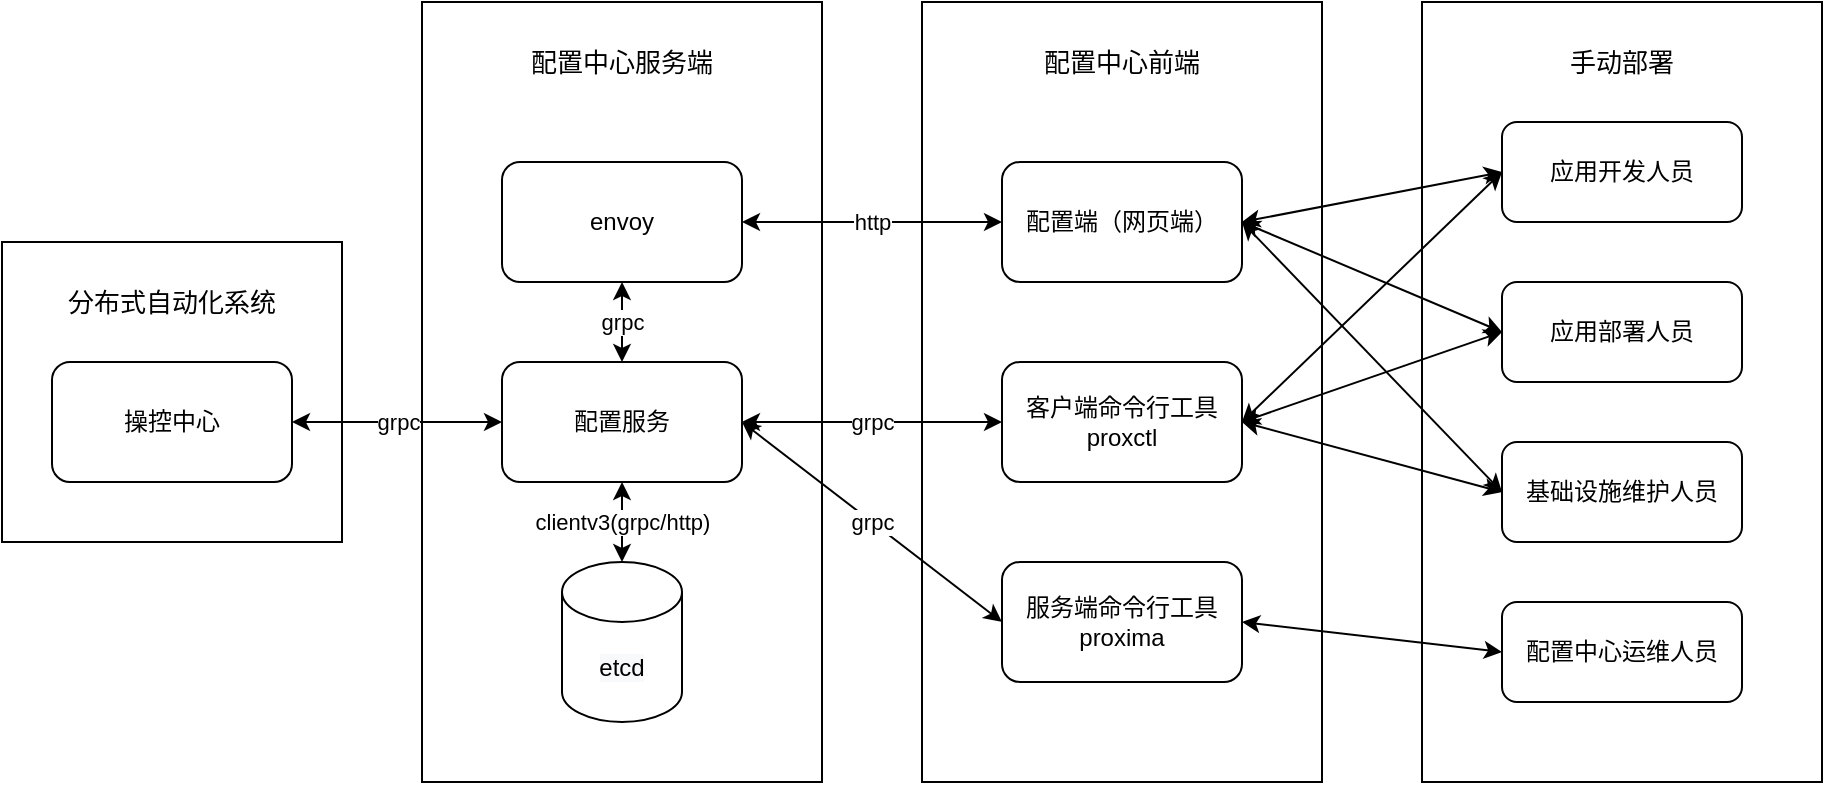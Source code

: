 <mxfile pages="2">
    <diagram id="X0l_SuOXDXy5-S-UmQog" name="交互方1.2">
        <mxGraphModel dx="1631" dy="641" grid="1" gridSize="10" guides="1" tooltips="1" connect="1" arrows="1" fold="1" page="1" pageScale="1" pageWidth="827" pageHeight="1169" math="0" shadow="0">
            <root>
                <mxCell id="6_8tLc9dfaB4PCK8XyHs-0"/>
                <mxCell id="6_8tLc9dfaB4PCK8XyHs-1" parent="6_8tLc9dfaB4PCK8XyHs-0"/>
                <mxCell id="6_8tLc9dfaB4PCK8XyHs-27" value="" style="rounded=0;whiteSpace=wrap;html=1;" parent="6_8tLc9dfaB4PCK8XyHs-1" vertex="1">
                    <mxGeometry x="540" y="130" width="200" height="390" as="geometry"/>
                </mxCell>
                <mxCell id="6_8tLc9dfaB4PCK8XyHs-24" value="" style="rounded=0;whiteSpace=wrap;html=1;" parent="6_8tLc9dfaB4PCK8XyHs-1" vertex="1">
                    <mxGeometry x="290" y="130" width="200" height="390" as="geometry"/>
                </mxCell>
                <mxCell id="6_8tLc9dfaB4PCK8XyHs-2" value="" style="rounded=0;whiteSpace=wrap;html=1;" parent="6_8tLc9dfaB4PCK8XyHs-1" vertex="1">
                    <mxGeometry x="-170" y="250" width="170" height="150" as="geometry"/>
                </mxCell>
                <mxCell id="6_8tLc9dfaB4PCK8XyHs-4" value="" style="rounded=0;whiteSpace=wrap;html=1;" parent="6_8tLc9dfaB4PCK8XyHs-1" vertex="1">
                    <mxGeometry x="40" y="130" width="200" height="390" as="geometry"/>
                </mxCell>
                <mxCell id="6_8tLc9dfaB4PCK8XyHs-5" value="配置服务" style="rounded=1;whiteSpace=wrap;html=1;" parent="6_8tLc9dfaB4PCK8XyHs-1" vertex="1">
                    <mxGeometry x="80" y="310" width="120" height="60" as="geometry"/>
                </mxCell>
                <mxCell id="6_8tLc9dfaB4PCK8XyHs-6" value="clientv3(grpc/http)" style="endArrow=classic;html=1;startArrow=classic;startFill=1;" parent="6_8tLc9dfaB4PCK8XyHs-1" source="6_8tLc9dfaB4PCK8XyHs-5" target="6_8tLc9dfaB4PCK8XyHs-7" edge="1">
                    <mxGeometry width="50" height="50" relative="1" as="geometry">
                        <mxPoint x="127" y="240" as="sourcePoint"/>
                        <mxPoint x="297" y="415" as="targetPoint"/>
                    </mxGeometry>
                </mxCell>
                <mxCell id="6_8tLc9dfaB4PCK8XyHs-7" value="&lt;span style=&quot;color: rgb(0 , 0 , 0) ; font-family: &amp;#34;helvetica&amp;#34; ; font-size: 12px ; font-style: normal ; font-weight: 400 ; letter-spacing: normal ; text-align: center ; text-indent: 0px ; text-transform: none ; word-spacing: 0px ; background-color: rgb(248 , 249 , 250) ; display: inline ; float: none&quot;&gt;etcd&lt;/span&gt;" style="shape=cylinder3;whiteSpace=wrap;html=1;boundedLbl=1;backgroundOutline=1;size=15;" parent="6_8tLc9dfaB4PCK8XyHs-1" vertex="1">
                    <mxGeometry x="110" y="410" width="60" height="80" as="geometry"/>
                </mxCell>
                <mxCell id="6_8tLc9dfaB4PCK8XyHs-8" value="grpc" style="endArrow=classic;html=1;horizontal=1;startArrow=none;startFill=1;" parent="6_8tLc9dfaB4PCK8XyHs-1" source="6_8tLc9dfaB4PCK8XyHs-15" edge="1">
                    <mxGeometry width="50" height="50" relative="1" as="geometry">
                        <mxPoint x="155.5" y="230" as="sourcePoint"/>
                        <mxPoint x="110" y="250" as="targetPoint"/>
                    </mxGeometry>
                </mxCell>
                <mxCell id="6_8tLc9dfaB4PCK8XyHs-9" value="&lt;font style=&quot;font-size: 13px&quot;&gt;配置中心服务端&lt;/font&gt;" style="text;html=1;strokeColor=none;fillColor=none;align=center;verticalAlign=middle;whiteSpace=wrap;rounded=0;" parent="6_8tLc9dfaB4PCK8XyHs-1" vertex="1">
                    <mxGeometry x="91" y="150" width="98" height="20" as="geometry"/>
                </mxCell>
                <mxCell id="6_8tLc9dfaB4PCK8XyHs-10" value="服务端命令行工具&lt;br&gt;proxima" style="rounded=1;whiteSpace=wrap;html=1;" parent="6_8tLc9dfaB4PCK8XyHs-1" vertex="1">
                    <mxGeometry x="330" y="410" width="120" height="60" as="geometry"/>
                </mxCell>
                <mxCell id="6_8tLc9dfaB4PCK8XyHs-11" value="grpc" style="endArrow=classic;html=1;horizontal=1;startArrow=classic;startFill=1;entryX=0;entryY=0.5;entryDx=0;entryDy=0;exitX=1;exitY=0.5;exitDx=0;exitDy=0;" parent="6_8tLc9dfaB4PCK8XyHs-1" source="6_8tLc9dfaB4PCK8XyHs-14" target="6_8tLc9dfaB4PCK8XyHs-5" edge="1">
                    <mxGeometry width="50" height="50" relative="1" as="geometry">
                        <mxPoint x="540" y="380" as="sourcePoint"/>
                        <mxPoint x="435.5" y="300" as="targetPoint"/>
                    </mxGeometry>
                </mxCell>
                <mxCell id="6_8tLc9dfaB4PCK8XyHs-13" value="配置端（网页端）" style="rounded=1;whiteSpace=wrap;html=1;" parent="6_8tLc9dfaB4PCK8XyHs-1" vertex="1">
                    <mxGeometry x="330" y="210" width="120" height="60" as="geometry"/>
                </mxCell>
                <mxCell id="6_8tLc9dfaB4PCK8XyHs-14" value="操控中心" style="rounded=1;whiteSpace=wrap;html=1;" parent="6_8tLc9dfaB4PCK8XyHs-1" vertex="1">
                    <mxGeometry x="-145" y="310" width="120" height="60" as="geometry"/>
                </mxCell>
                <mxCell id="6_8tLc9dfaB4PCK8XyHs-15" value="envoy" style="rounded=1;whiteSpace=wrap;html=1;" parent="6_8tLc9dfaB4PCK8XyHs-1" vertex="1">
                    <mxGeometry x="80" y="210" width="120" height="60" as="geometry"/>
                </mxCell>
                <mxCell id="6_8tLc9dfaB4PCK8XyHs-16" value="http" style="endArrow=classic;html=1;horizontal=1;startArrow=classic;startFill=1;entryX=1;entryY=0.5;entryDx=0;entryDy=0;exitX=0;exitY=0.5;exitDx=0;exitDy=0;" parent="6_8tLc9dfaB4PCK8XyHs-1" source="6_8tLc9dfaB4PCK8XyHs-13" target="6_8tLc9dfaB4PCK8XyHs-15" edge="1">
                    <mxGeometry width="50" height="50" relative="1" as="geometry">
                        <mxPoint x="445.714" y="190" as="sourcePoint"/>
                        <mxPoint x="440" y="230" as="targetPoint"/>
                    </mxGeometry>
                </mxCell>
                <mxCell id="6_8tLc9dfaB4PCK8XyHs-17" value="grpc" style="endArrow=classic;html=1;horizontal=1;startArrow=classic;startFill=1;entryX=0.5;entryY=1;entryDx=0;entryDy=0;" parent="6_8tLc9dfaB4PCK8XyHs-1" target="6_8tLc9dfaB4PCK8XyHs-15" edge="1">
                    <mxGeometry width="50" height="50" relative="1" as="geometry">
                        <mxPoint x="140" y="310" as="sourcePoint"/>
                        <mxPoint y="180" as="targetPoint"/>
                    </mxGeometry>
                </mxCell>
                <mxCell id="6_8tLc9dfaB4PCK8XyHs-18" value="客户端命令行工具&lt;br&gt;proxctl" style="rounded=1;whiteSpace=wrap;html=1;" parent="6_8tLc9dfaB4PCK8XyHs-1" vertex="1">
                    <mxGeometry x="330" y="310" width="120" height="60" as="geometry"/>
                </mxCell>
                <mxCell id="6_8tLc9dfaB4PCK8XyHs-19" value="grpc" style="endArrow=classic;html=1;horizontal=1;startArrow=classic;startFill=1;entryX=1;entryY=0.5;entryDx=0;entryDy=0;exitX=0;exitY=0.5;exitDx=0;exitDy=0;" parent="6_8tLc9dfaB4PCK8XyHs-1" source="6_8tLc9dfaB4PCK8XyHs-18" target="6_8tLc9dfaB4PCK8XyHs-5" edge="1">
                    <mxGeometry width="50" height="50" relative="1" as="geometry">
                        <mxPoint x="590" y="420" as="sourcePoint"/>
                        <mxPoint x="490" y="360" as="targetPoint"/>
                    </mxGeometry>
                </mxCell>
                <mxCell id="6_8tLc9dfaB4PCK8XyHs-20" value="&lt;span style=&quot;font-size: 13px&quot;&gt;手动部署&lt;/span&gt;" style="text;html=1;strokeColor=none;fillColor=none;align=center;verticalAlign=middle;whiteSpace=wrap;rounded=0;" parent="6_8tLc9dfaB4PCK8XyHs-1" vertex="1">
                    <mxGeometry x="595" y="150" width="90" height="20" as="geometry"/>
                </mxCell>
                <mxCell id="6_8tLc9dfaB4PCK8XyHs-21" value="&lt;span style=&quot;font-size: 13px&quot;&gt;分布式自动化系统&lt;/span&gt;" style="text;html=1;strokeColor=none;fillColor=none;align=center;verticalAlign=middle;whiteSpace=wrap;rounded=0;" parent="6_8tLc9dfaB4PCK8XyHs-1" vertex="1">
                    <mxGeometry x="-140.75" y="270" width="111.5" height="20" as="geometry"/>
                </mxCell>
                <mxCell id="6_8tLc9dfaB4PCK8XyHs-25" value="&lt;font style=&quot;font-size: 13px&quot;&gt;配置中心前端&lt;/font&gt;" style="text;html=1;strokeColor=none;fillColor=none;align=center;verticalAlign=middle;whiteSpace=wrap;rounded=0;" parent="6_8tLc9dfaB4PCK8XyHs-1" vertex="1">
                    <mxGeometry x="341" y="150" width="98" height="20" as="geometry"/>
                </mxCell>
                <mxCell id="6_8tLc9dfaB4PCK8XyHs-26" value="grpc" style="endArrow=classic;html=1;horizontal=1;startArrow=classic;startFill=1;entryX=1;entryY=0.5;entryDx=0;entryDy=0;exitX=0;exitY=0.5;exitDx=0;exitDy=0;" parent="6_8tLc9dfaB4PCK8XyHs-1" source="6_8tLc9dfaB4PCK8XyHs-10" target="6_8tLc9dfaB4PCK8XyHs-5" edge="1">
                    <mxGeometry width="50" height="50" relative="1" as="geometry">
                        <mxPoint x="340" y="350" as="sourcePoint"/>
                        <mxPoint x="210" y="350" as="targetPoint"/>
                    </mxGeometry>
                </mxCell>
                <mxCell id="6_8tLc9dfaB4PCK8XyHs-28" value="应用开发人员" style="rounded=1;whiteSpace=wrap;html=1;" parent="6_8tLc9dfaB4PCK8XyHs-1" vertex="1">
                    <mxGeometry x="580" y="190" width="120" height="50" as="geometry"/>
                </mxCell>
                <mxCell id="6_8tLc9dfaB4PCK8XyHs-29" value="应用部署人员" style="rounded=1;whiteSpace=wrap;html=1;" parent="6_8tLc9dfaB4PCK8XyHs-1" vertex="1">
                    <mxGeometry x="580" y="270" width="120" height="50" as="geometry"/>
                </mxCell>
                <mxCell id="6_8tLc9dfaB4PCK8XyHs-30" value="基础设施维护人员" style="rounded=1;whiteSpace=wrap;html=1;" parent="6_8tLc9dfaB4PCK8XyHs-1" vertex="1">
                    <mxGeometry x="580" y="350" width="120" height="50" as="geometry"/>
                </mxCell>
                <mxCell id="6_8tLc9dfaB4PCK8XyHs-31" value="" style="endArrow=classic;html=1;horizontal=1;startArrow=classic;startFill=1;entryX=1;entryY=0.5;entryDx=0;entryDy=0;exitX=0;exitY=0.5;exitDx=0;exitDy=0;" parent="6_8tLc9dfaB4PCK8XyHs-1" source="6_8tLc9dfaB4PCK8XyHs-28" target="6_8tLc9dfaB4PCK8XyHs-13" edge="1">
                    <mxGeometry width="50" height="50" relative="1" as="geometry">
                        <mxPoint x="520" y="280" as="sourcePoint"/>
                        <mxPoint x="460" y="239.5" as="targetPoint"/>
                    </mxGeometry>
                </mxCell>
                <mxCell id="6_8tLc9dfaB4PCK8XyHs-32" value="" style="endArrow=classic;html=1;horizontal=1;startArrow=classic;startFill=1;entryX=1;entryY=0.5;entryDx=0;entryDy=0;exitX=0;exitY=0.5;exitDx=0;exitDy=0;" parent="6_8tLc9dfaB4PCK8XyHs-1" source="6_8tLc9dfaB4PCK8XyHs-29" target="6_8tLc9dfaB4PCK8XyHs-18" edge="1">
                    <mxGeometry width="50" height="50" relative="1" as="geometry">
                        <mxPoint x="590" y="250" as="sourcePoint"/>
                        <mxPoint x="460" y="250" as="targetPoint"/>
                    </mxGeometry>
                </mxCell>
                <mxCell id="6_8tLc9dfaB4PCK8XyHs-33" value="" style="endArrow=classic;html=1;horizontal=1;startArrow=classic;startFill=1;entryX=1;entryY=0.5;entryDx=0;entryDy=0;exitX=0;exitY=0.5;exitDx=0;exitDy=0;" parent="6_8tLc9dfaB4PCK8XyHs-1" source="6_8tLc9dfaB4PCK8XyHs-29" target="6_8tLc9dfaB4PCK8XyHs-13" edge="1">
                    <mxGeometry width="50" height="50" relative="1" as="geometry">
                        <mxPoint x="600" y="260" as="sourcePoint"/>
                        <mxPoint x="470" y="260" as="targetPoint"/>
                    </mxGeometry>
                </mxCell>
                <mxCell id="6_8tLc9dfaB4PCK8XyHs-34" value="" style="endArrow=classic;html=1;horizontal=1;startArrow=classic;startFill=1;entryX=1;entryY=0.5;entryDx=0;entryDy=0;exitX=0;exitY=0.5;exitDx=0;exitDy=0;" parent="6_8tLc9dfaB4PCK8XyHs-1" source="6_8tLc9dfaB4PCK8XyHs-28" target="6_8tLc9dfaB4PCK8XyHs-18" edge="1">
                    <mxGeometry width="50" height="50" relative="1" as="geometry">
                        <mxPoint x="610" y="270" as="sourcePoint"/>
                        <mxPoint x="480" y="270" as="targetPoint"/>
                    </mxGeometry>
                </mxCell>
                <mxCell id="6_8tLc9dfaB4PCK8XyHs-35" value="" style="endArrow=classic;html=1;horizontal=1;startArrow=classic;startFill=1;entryX=1;entryY=0.5;entryDx=0;entryDy=0;exitX=0;exitY=0.5;exitDx=0;exitDy=0;" parent="6_8tLc9dfaB4PCK8XyHs-1" source="6_8tLc9dfaB4PCK8XyHs-30" target="6_8tLc9dfaB4PCK8XyHs-13" edge="1">
                    <mxGeometry width="50" height="50" relative="1" as="geometry">
                        <mxPoint x="620" y="280" as="sourcePoint"/>
                        <mxPoint x="490" y="280" as="targetPoint"/>
                    </mxGeometry>
                </mxCell>
                <mxCell id="6_8tLc9dfaB4PCK8XyHs-36" value="" style="endArrow=classic;html=1;horizontal=1;startArrow=classic;startFill=1;entryX=1;entryY=0.5;entryDx=0;entryDy=0;exitX=0;exitY=0.5;exitDx=0;exitDy=0;" parent="6_8tLc9dfaB4PCK8XyHs-1" source="6_8tLc9dfaB4PCK8XyHs-30" target="6_8tLc9dfaB4PCK8XyHs-18" edge="1">
                    <mxGeometry width="50" height="50" relative="1" as="geometry">
                        <mxPoint x="630" y="290" as="sourcePoint"/>
                        <mxPoint x="500" y="290" as="targetPoint"/>
                    </mxGeometry>
                </mxCell>
                <mxCell id="6_8tLc9dfaB4PCK8XyHs-37" value="配置中心运维人员" style="rounded=1;whiteSpace=wrap;html=1;" parent="6_8tLc9dfaB4PCK8XyHs-1" vertex="1">
                    <mxGeometry x="580" y="430" width="120" height="50" as="geometry"/>
                </mxCell>
                <mxCell id="6_8tLc9dfaB4PCK8XyHs-38" value="" style="endArrow=classic;html=1;horizontal=1;startArrow=classic;startFill=1;entryX=1;entryY=0.5;entryDx=0;entryDy=0;exitX=0;exitY=0.5;exitDx=0;exitDy=0;" parent="6_8tLc9dfaB4PCK8XyHs-1" source="6_8tLc9dfaB4PCK8XyHs-37" target="6_8tLc9dfaB4PCK8XyHs-10" edge="1">
                    <mxGeometry width="50" height="50" relative="1" as="geometry">
                        <mxPoint x="590" y="385" as="sourcePoint"/>
                        <mxPoint x="460" y="350" as="targetPoint"/>
                    </mxGeometry>
                </mxCell>
            </root>
        </mxGraphModel>
    </diagram>
    <diagram id="5ghxl-pbiyIqiedONPmC" name="交互方">
        <mxGraphModel dx="804" dy="641" grid="1" gridSize="10" guides="1" tooltips="1" connect="1" arrows="1" fold="1" page="1" pageScale="1" pageWidth="827" pageHeight="1169" math="0" shadow="0">
            <root>
                <mxCell id="0"/>
                <mxCell id="1" parent="0"/>
                <mxCell id="17" value="" style="rounded=0;whiteSpace=wrap;html=1;" parent="1" vertex="1">
                    <mxGeometry x="180" y="60" width="330" height="470" as="geometry"/>
                </mxCell>
                <mxCell id="18" value="配置服务" style="rounded=1;whiteSpace=wrap;html=1;" parent="1" vertex="1">
                    <mxGeometry x="210" y="320" width="270" height="60" as="geometry"/>
                </mxCell>
                <mxCell id="19" value="clientv3(grpc/http)" style="endArrow=classic;html=1;startArrow=classic;startFill=1;" parent="1" source="18" target="20" edge="1">
                    <mxGeometry width="50" height="50" relative="1" as="geometry">
                        <mxPoint x="397" y="250" as="sourcePoint"/>
                        <mxPoint x="567" y="425" as="targetPoint"/>
                    </mxGeometry>
                </mxCell>
                <mxCell id="20" value="&lt;span style=&quot;color: rgb(0 , 0 , 0) ; font-family: &amp;#34;helvetica&amp;#34; ; font-size: 12px ; font-style: normal ; font-weight: 400 ; letter-spacing: normal ; text-align: center ; text-indent: 0px ; text-transform: none ; word-spacing: 0px ; background-color: rgb(248 , 249 , 250) ; display: inline ; float: none&quot;&gt;etcd&lt;/span&gt;" style="shape=cylinder3;whiteSpace=wrap;html=1;boundedLbl=1;backgroundOutline=1;size=15;" parent="1" vertex="1">
                    <mxGeometry x="315" y="440" width="60" height="80" as="geometry"/>
                </mxCell>
                <mxCell id="21" value="grpc" style="endArrow=classic;html=1;horizontal=1;startArrow=none;startFill=1;" parent="1" source="28" edge="1">
                    <mxGeometry width="50" height="50" relative="1" as="geometry">
                        <mxPoint x="425.5" y="240" as="sourcePoint"/>
                        <mxPoint x="380" y="260" as="targetPoint"/>
                    </mxGeometry>
                </mxCell>
                <mxCell id="22" value="&lt;font style=&quot;font-size: 13px&quot;&gt;配置中心&lt;/font&gt;" style="text;html=1;strokeColor=none;fillColor=none;align=center;verticalAlign=middle;whiteSpace=wrap;rounded=0;" parent="1" vertex="1">
                    <mxGeometry x="317" y="80" width="56" height="20" as="geometry"/>
                </mxCell>
                <mxCell id="23" value="服务端命令行工具&lt;br&gt;cfgsrv" style="rounded=1;whiteSpace=wrap;html=1;" parent="1" vertex="1">
                    <mxGeometry x="210" y="120" width="130" height="60" as="geometry"/>
                </mxCell>
                <mxCell id="24" value="grpc" style="endArrow=classic;html=1;horizontal=1;startArrow=classic;startFill=1;entryX=1;entryY=0.5;entryDx=0;entryDy=0;exitX=0;exitY=0.5;exitDx=0;exitDy=0;" parent="1" source="27" target="18" edge="1">
                    <mxGeometry width="50" height="50" relative="1" as="geometry">
                        <mxPoint x="540" y="380" as="sourcePoint"/>
                        <mxPoint x="435.5" y="300" as="targetPoint"/>
                    </mxGeometry>
                </mxCell>
                <mxCell id="25" value="" style="endArrow=classic;html=1;horizontal=1;startArrow=classic;startFill=1;entryX=0.5;entryY=1;entryDx=0;entryDy=0;" parent="1" target="23" edge="1">
                    <mxGeometry width="50" height="50" relative="1" as="geometry">
                        <mxPoint x="275" y="320" as="sourcePoint"/>
                        <mxPoint x="496" y="330" as="targetPoint"/>
                    </mxGeometry>
                </mxCell>
                <mxCell id="26" value="配置端（网页端）" style="rounded=1;whiteSpace=wrap;html=1;" parent="1" vertex="1">
                    <mxGeometry x="350" y="120" width="120" height="60" as="geometry"/>
                </mxCell>
                <mxCell id="27" value="操控中心" style="rounded=1;whiteSpace=wrap;html=1;" parent="1" vertex="1">
                    <mxGeometry x="580" y="380" width="120" height="60" as="geometry"/>
                </mxCell>
                <mxCell id="28" value="envoy" style="rounded=1;whiteSpace=wrap;html=1;" parent="1" vertex="1">
                    <mxGeometry x="350" y="220" width="120" height="60" as="geometry"/>
                </mxCell>
                <mxCell id="29" value="http" style="endArrow=classic;html=1;horizontal=1;startArrow=classic;startFill=1;entryX=0.5;entryY=0;entryDx=0;entryDy=0;exitX=0.5;exitY=1;exitDx=0;exitDy=0;" parent="1" source="26" target="28" edge="1">
                    <mxGeometry width="50" height="50" relative="1" as="geometry">
                        <mxPoint x="605.714" y="190" as="sourcePoint"/>
                        <mxPoint x="600" y="230" as="targetPoint"/>
                    </mxGeometry>
                </mxCell>
                <mxCell id="30" value="grpc" style="endArrow=classic;html=1;horizontal=1;startArrow=classic;startFill=1;entryX=0.5;entryY=1;entryDx=0;entryDy=0;" parent="1" target="28" edge="1">
                    <mxGeometry width="50" height="50" relative="1" as="geometry">
                        <mxPoint x="410" y="320" as="sourcePoint"/>
                        <mxPoint x="270" y="190" as="targetPoint"/>
                    </mxGeometry>
                </mxCell>
                <mxCell id="31" value="客户端命令行工具&lt;br&gt;cfgtool" style="rounded=1;whiteSpace=wrap;html=1;" parent="1" vertex="1">
                    <mxGeometry x="580" y="260" width="120" height="60" as="geometry"/>
                </mxCell>
                <mxCell id="32" value="grpc" style="endArrow=classic;html=1;horizontal=1;startArrow=classic;startFill=1;entryX=1;entryY=0.5;entryDx=0;entryDy=0;exitX=0;exitY=0.5;exitDx=0;exitDy=0;" parent="1" source="31" target="18" edge="1">
                    <mxGeometry width="50" height="50" relative="1" as="geometry">
                        <mxPoint x="590" y="420" as="sourcePoint"/>
                        <mxPoint x="490" y="360" as="targetPoint"/>
                    </mxGeometry>
                </mxCell>
            </root>
        </mxGraphModel>
    </diagram>
    <diagram id="tY_HG1pgy65-itY2Arw2" name="信息层级">
        <mxGraphModel dx="902" dy="849" grid="1" gridSize="10" guides="1" tooltips="1" connect="1" arrows="1" fold="1" page="1" pageScale="1" pageWidth="827" pageHeight="1169" math="0" shadow="0">
            <root>
                <mxCell id="NY3unQKNjPxRCg-vFaLY-0"/>
                <mxCell id="NY3unQKNjPxRCg-vFaLY-1" parent="NY3unQKNjPxRCg-vFaLY-0"/>
                <mxCell id="NY3unQKNjPxRCg-vFaLY-2" value="" style="html=1;fillColor=#fff2cc;strokeColor=#d6b656;" parent="NY3unQKNjPxRCg-vFaLY-1" vertex="1">
                    <mxGeometry x="169" y="150" width="490" height="280" as="geometry"/>
                </mxCell>
                <mxCell id="NY3unQKNjPxRCg-vFaLY-3" value="" style="html=1;fillColor=#d5e8d4;strokeColor=#82b366;" parent="NY3unQKNjPxRCg-vFaLY-1" vertex="1">
                    <mxGeometry x="179" y="200" width="320" height="220" as="geometry"/>
                </mxCell>
                <mxCell id="NY3unQKNjPxRCg-vFaLY-4" value="" style="html=1;fillColor=#dae8fc;strokeColor=#6c8ebf;" parent="NY3unQKNjPxRCg-vFaLY-1" vertex="1">
                    <mxGeometry x="189" y="250" width="100" height="160" as="geometry"/>
                </mxCell>
                <mxCell id="NY3unQKNjPxRCg-vFaLY-5" value="" style="html=1;fillColor=#ffe6cc;strokeColor=#d79b00;" parent="NY3unQKNjPxRCg-vFaLY-1" vertex="1">
                    <mxGeometry x="199" y="276" width="80" height="51.5" as="geometry"/>
                </mxCell>
                <mxCell id="NY3unQKNjPxRCg-vFaLY-6" value="" style="html=1;fillColor=#ffe6cc;strokeColor=#d79b00;" parent="NY3unQKNjPxRCg-vFaLY-1" vertex="1">
                    <mxGeometry x="199" y="340" width="80" height="50" as="geometry"/>
                </mxCell>
                <mxCell id="NY3unQKNjPxRCg-vFaLY-7" value="..." style="text;align=center;fontStyle=1;verticalAlign=middle;spacingLeft=3;spacingRight=3;strokeColor=none;rotatable=0;points=[[0,0.5],[1,0.5]];portConstraint=eastwest;" parent="NY3unQKNjPxRCg-vFaLY-1" vertex="1">
                    <mxGeometry x="199" y="390" width="80" height="20" as="geometry"/>
                </mxCell>
                <mxCell id="NY3unQKNjPxRCg-vFaLY-8" value="00环境" style="text;align=center;fontStyle=1;verticalAlign=middle;spacingLeft=3;spacingRight=3;strokeColor=none;rotatable=0;points=[[0,0.5],[1,0.5]];portConstraint=eastwest;" parent="NY3unQKNjPxRCg-vFaLY-1" vertex="1">
                    <mxGeometry x="199" y="250" width="80" height="26" as="geometry"/>
                </mxCell>
                <mxCell id="NY3unQKNjPxRCg-vFaLY-9" value="配置数据(版本层面)" style="text;align=center;fontStyle=1;verticalAlign=middle;spacingLeft=3;spacingRight=3;strokeColor=none;rotatable=0;points=[[0,0.5],[1,0.5]];portConstraint=eastwest;" parent="NY3unQKNjPxRCg-vFaLY-1" vertex="1">
                    <mxGeometry x="304" y="210" width="80" height="26" as="geometry"/>
                </mxCell>
                <mxCell id="NY3unQKNjPxRCg-vFaLY-10" value="" style="html=1;fillColor=#dae8fc;strokeColor=#6c8ebf;" parent="NY3unQKNjPxRCg-vFaLY-1" vertex="1">
                    <mxGeometry x="299" y="250" width="90" height="40" as="geometry"/>
                </mxCell>
                <mxCell id="NY3unQKNjPxRCg-vFaLY-11" value="88环境" style="text;align=center;fontStyle=1;verticalAlign=middle;spacingLeft=3;spacingRight=3;strokeColor=none;rotatable=0;points=[[0,0.5],[1,0.5]];portConstraint=eastwest;" parent="NY3unQKNjPxRCg-vFaLY-1" vertex="1">
                    <mxGeometry x="314" y="257" width="60" height="26" as="geometry"/>
                </mxCell>
                <mxCell id="NY3unQKNjPxRCg-vFaLY-12" value="" style="html=1;fillColor=#dae8fc;strokeColor=#6c8ebf;" parent="NY3unQKNjPxRCg-vFaLY-1" vertex="1">
                    <mxGeometry x="299" y="308.5" width="90" height="40" as="geometry"/>
                </mxCell>
                <mxCell id="NY3unQKNjPxRCg-vFaLY-13" value="" style="html=1;fillColor=#dae8fc;strokeColor=#6c8ebf;" parent="NY3unQKNjPxRCg-vFaLY-1" vertex="1">
                    <mxGeometry x="299" y="370" width="90" height="40" as="geometry"/>
                </mxCell>
                <mxCell id="NY3unQKNjPxRCg-vFaLY-14" value="xx环境" style="text;align=center;fontStyle=1;verticalAlign=middle;spacingLeft=3;spacingRight=3;strokeColor=none;rotatable=0;points=[[0,0.5],[1,0.5]];portConstraint=eastwest;" parent="NY3unQKNjPxRCg-vFaLY-1" vertex="1">
                    <mxGeometry x="314" y="318.5" width="60" height="23" as="geometry"/>
                </mxCell>
                <mxCell id="NY3unQKNjPxRCg-vFaLY-15" value="..." style="text;align=center;fontStyle=1;verticalAlign=middle;spacingLeft=3;spacingRight=3;strokeColor=none;rotatable=0;points=[[0,0.5],[1,0.5]];portConstraint=eastwest;" parent="NY3unQKNjPxRCg-vFaLY-1" vertex="1">
                    <mxGeometry x="309" y="378.5" width="70" height="23" as="geometry"/>
                </mxCell>
                <mxCell id="NY3unQKNjPxRCg-vFaLY-16" value="配置中心" style="text;align=center;fontStyle=1;verticalAlign=middle;spacingLeft=3;spacingRight=3;strokeColor=none;rotatable=0;points=[[0,0.5],[1,0.5]];portConstraint=eastwest;" parent="NY3unQKNjPxRCg-vFaLY-1" vertex="1">
                    <mxGeometry x="374" y="160" width="80" height="26" as="geometry"/>
                </mxCell>
                <mxCell id="NY3unQKNjPxRCg-vFaLY-17" value="历史版本1" style="html=1;fillColor=#d5e8d4;strokeColor=#82b366;" parent="NY3unQKNjPxRCg-vFaLY-1" vertex="1">
                    <mxGeometry x="519" y="200" width="110" height="50" as="geometry"/>
                </mxCell>
                <mxCell id="NY3unQKNjPxRCg-vFaLY-18" value="历史版本2" style="html=1;fillColor=#d5e8d4;strokeColor=#82b366;" parent="NY3unQKNjPxRCg-vFaLY-1" vertex="1">
                    <mxGeometry x="519" y="285" width="110" height="50" as="geometry"/>
                </mxCell>
                <mxCell id="NY3unQKNjPxRCg-vFaLY-19" value="..." style="text;align=center;fontStyle=1;verticalAlign=middle;spacingLeft=3;spacingRight=3;strokeColor=none;rotatable=0;points=[[0,0.5],[1,0.5]];portConstraint=eastwest;" parent="NY3unQKNjPxRCg-vFaLY-1" vertex="1">
                    <mxGeometry x="534" y="370" width="80" height="26" as="geometry"/>
                </mxCell>
                <mxCell id="NY3unQKNjPxRCg-vFaLY-20" value="" style="rounded=0;whiteSpace=wrap;html=1;fillColor=#f8cecc;strokeColor=#b85450;" parent="NY3unQKNjPxRCg-vFaLY-1" vertex="1">
                    <mxGeometry x="399" y="250" width="90" height="160" as="geometry"/>
                </mxCell>
                <mxCell id="NY3unQKNjPxRCg-vFaLY-21" value="公共信息文件" style="text;align=center;fontStyle=1;verticalAlign=middle;spacingLeft=3;spacingRight=3;strokeColor=none;rotatable=0;points=[[0,0.5],[1,0.5]];portConstraint=eastwest;" parent="NY3unQKNjPxRCg-vFaLY-1" vertex="1">
                    <mxGeometry x="394" y="250" width="110" height="26" as="geometry"/>
                </mxCell>
                <mxCell id="NY3unQKNjPxRCg-vFaLY-22" value="集群1" style="text;align=center;fontStyle=1;verticalAlign=middle;spacingLeft=3;spacingRight=3;strokeColor=none;rotatable=0;points=[[0,0.5],[1,0.5]];portConstraint=eastwest;" parent="NY3unQKNjPxRCg-vFaLY-1" vertex="1">
                    <mxGeometry x="199" y="276" width="80" height="24" as="geometry"/>
                </mxCell>
                <mxCell id="NY3unQKNjPxRCg-vFaLY-23" value="服务清单" style="text;align=center;fontStyle=0;verticalAlign=middle;spacingLeft=3;spacingRight=3;strokeColor=none;rotatable=0;points=[[0,0.5],[1,0.5]];portConstraint=eastwest;" parent="NY3unQKNjPxRCg-vFaLY-1" vertex="1">
                    <mxGeometry x="199" y="289.75" width="80" height="24" as="geometry"/>
                </mxCell>
                <mxCell id="NY3unQKNjPxRCg-vFaLY-24" value="配置模板组" style="text;align=center;fontStyle=0;verticalAlign=middle;spacingLeft=3;spacingRight=3;strokeColor=none;rotatable=0;points=[[0,0.5],[1,0.5]];portConstraint=eastwest;" parent="NY3unQKNjPxRCg-vFaLY-1" vertex="1">
                    <mxGeometry x="199" y="303.5" width="80" height="24" as="geometry"/>
                </mxCell>
                <mxCell id="NY3unQKNjPxRCg-vFaLY-25" value="集群2" style="text;align=center;fontStyle=1;verticalAlign=middle;spacingLeft=3;spacingRight=3;strokeColor=none;rotatable=0;points=[[0,0.5],[1,0.5]];portConstraint=eastwest;" parent="NY3unQKNjPxRCg-vFaLY-1" vertex="1">
                    <mxGeometry x="199" y="340" width="80" height="24" as="geometry"/>
                </mxCell>
                <mxCell id="NY3unQKNjPxRCg-vFaLY-26" value="配置模板组" style="text;align=center;fontStyle=0;verticalAlign=middle;spacingLeft=3;spacingRight=3;strokeColor=none;rotatable=0;points=[[0,0.5],[1,0.5]];portConstraint=eastwest;" parent="NY3unQKNjPxRCg-vFaLY-1" vertex="1">
                    <mxGeometry x="199" y="370" width="80" height="24" as="geometry"/>
                </mxCell>
                <mxCell id="NY3unQKNjPxRCg-vFaLY-27" value="服务清单" style="text;align=center;fontStyle=0;verticalAlign=middle;spacingLeft=3;spacingRight=3;strokeColor=none;rotatable=0;points=[[0,0.5],[1,0.5]];portConstraint=eastwest;" parent="NY3unQKNjPxRCg-vFaLY-1" vertex="1">
                    <mxGeometry x="199" y="354.5" width="80" height="24" as="geometry"/>
                </mxCell>
                <mxCell id="NY3unQKNjPxRCg-vFaLY-28" value="文件1" style="rounded=0;whiteSpace=wrap;html=1;fillColor=#f5f5f5;strokeColor=#666666;fontColor=#333333;" parent="NY3unQKNjPxRCg-vFaLY-1" vertex="1">
                    <mxGeometry x="409" y="277" width="70" height="36" as="geometry"/>
                </mxCell>
                <mxCell id="NY3unQKNjPxRCg-vFaLY-29" value="文件2" style="rounded=0;whiteSpace=wrap;html=1;fillColor=#f5f5f5;strokeColor=#666666;fontColor=#333333;" parent="NY3unQKNjPxRCg-vFaLY-1" vertex="1">
                    <mxGeometry x="409" y="327.5" width="70" height="36" as="geometry"/>
                </mxCell>
                <mxCell id="NY3unQKNjPxRCg-vFaLY-30" value="..." style="text;align=center;fontStyle=1;verticalAlign=middle;spacingLeft=3;spacingRight=3;strokeColor=none;rotatable=0;points=[[0,0.5],[1,0.5]];portConstraint=eastwest;" parent="NY3unQKNjPxRCg-vFaLY-1" vertex="1">
                    <mxGeometry x="404" y="378.5" width="80" height="20" as="geometry"/>
                </mxCell>
            </root>
        </mxGraphModel>
    </diagram>
    <diagram id="aZ1KDHrGwNsS7cA1ze4n" name="信息层级2.0">
        <mxGraphModel dx="782" dy="635" grid="1" gridSize="10" guides="1" tooltips="1" connect="1" arrows="1" fold="1" page="1" pageScale="1" pageWidth="827" pageHeight="1169" math="0" shadow="0">
            <root>
                <mxCell id="0rOHmXvBeCBObqylr4Vl-0"/>
                <mxCell id="0rOHmXvBeCBObqylr4Vl-1" parent="0rOHmXvBeCBObqylr4Vl-0"/>
                <mxCell id="W4xcReXj6tS0nnS5dRX6-0" value="" style="html=1;fillColor=#fff2cc;strokeColor=#d6b656;" parent="0rOHmXvBeCBObqylr4Vl-1" vertex="1">
                    <mxGeometry x="169" y="150" width="490" height="280" as="geometry"/>
                </mxCell>
                <mxCell id="W4xcReXj6tS0nnS5dRX6-1" value="" style="html=1;fillColor=#d5e8d4;strokeColor=#82b366;" parent="0rOHmXvBeCBObqylr4Vl-1" vertex="1">
                    <mxGeometry x="179" y="200" width="320" height="220" as="geometry"/>
                </mxCell>
                <mxCell id="W4xcReXj6tS0nnS5dRX6-2" value="" style="html=1;fillColor=#dae8fc;strokeColor=#6c8ebf;" parent="0rOHmXvBeCBObqylr4Vl-1" vertex="1">
                    <mxGeometry x="189" y="250" width="100" height="160" as="geometry"/>
                </mxCell>
                <mxCell id="W4xcReXj6tS0nnS5dRX6-3" value="" style="html=1;fillColor=#ffe6cc;strokeColor=#d79b00;" parent="0rOHmXvBeCBObqylr4Vl-1" vertex="1">
                    <mxGeometry x="199" y="276" width="80" height="51.5" as="geometry"/>
                </mxCell>
                <mxCell id="W4xcReXj6tS0nnS5dRX6-4" value="" style="html=1;fillColor=#ffe6cc;strokeColor=#d79b00;" parent="0rOHmXvBeCBObqylr4Vl-1" vertex="1">
                    <mxGeometry x="199" y="340" width="80" height="50" as="geometry"/>
                </mxCell>
                <mxCell id="W4xcReXj6tS0nnS5dRX6-5" value="..." style="text;align=center;fontStyle=1;verticalAlign=middle;spacingLeft=3;spacingRight=3;strokeColor=none;rotatable=0;points=[[0,0.5],[1,0.5]];portConstraint=eastwest;" parent="0rOHmXvBeCBObqylr4Vl-1" vertex="1">
                    <mxGeometry x="199" y="390" width="80" height="20" as="geometry"/>
                </mxCell>
                <mxCell id="W4xcReXj6tS0nnS5dRX6-6" value="配置方案1" style="text;align=center;fontStyle=1;verticalAlign=middle;spacingLeft=3;spacingRight=3;strokeColor=none;rotatable=0;points=[[0,0.5],[1,0.5]];portConstraint=eastwest;" parent="0rOHmXvBeCBObqylr4Vl-1" vertex="1">
                    <mxGeometry x="199" y="250" width="80" height="26" as="geometry"/>
                </mxCell>
                <mxCell id="W4xcReXj6tS0nnS5dRX6-7" value="配置数据(版本层面)" style="text;align=center;fontStyle=1;verticalAlign=middle;spacingLeft=3;spacingRight=3;strokeColor=none;rotatable=0;points=[[0,0.5],[1,0.5]];portConstraint=eastwest;" parent="0rOHmXvBeCBObqylr4Vl-1" vertex="1">
                    <mxGeometry x="304" y="210" width="80" height="26" as="geometry"/>
                </mxCell>
                <mxCell id="W4xcReXj6tS0nnS5dRX6-8" value="" style="html=1;fillColor=#dae8fc;strokeColor=#6c8ebf;" parent="0rOHmXvBeCBObqylr4Vl-1" vertex="1">
                    <mxGeometry x="299" y="250" width="90" height="40" as="geometry"/>
                </mxCell>
                <mxCell id="W4xcReXj6tS0nnS5dRX6-9" value="配置方案2" style="text;align=center;fontStyle=1;verticalAlign=middle;spacingLeft=3;spacingRight=3;strokeColor=none;rotatable=0;points=[[0,0.5],[1,0.5]];portConstraint=eastwest;" parent="0rOHmXvBeCBObqylr4Vl-1" vertex="1">
                    <mxGeometry x="314" y="257" width="60" height="26" as="geometry"/>
                </mxCell>
                <mxCell id="W4xcReXj6tS0nnS5dRX6-10" value="" style="html=1;fillColor=#dae8fc;strokeColor=#6c8ebf;" parent="0rOHmXvBeCBObqylr4Vl-1" vertex="1">
                    <mxGeometry x="299" y="308.5" width="90" height="40" as="geometry"/>
                </mxCell>
                <mxCell id="W4xcReXj6tS0nnS5dRX6-11" value="" style="html=1;fillColor=#dae8fc;strokeColor=#6c8ebf;" parent="0rOHmXvBeCBObqylr4Vl-1" vertex="1">
                    <mxGeometry x="299" y="370" width="90" height="40" as="geometry"/>
                </mxCell>
                <mxCell id="W4xcReXj6tS0nnS5dRX6-12" value="配置方案3" style="text;align=center;fontStyle=1;verticalAlign=middle;spacingLeft=3;spacingRight=3;strokeColor=none;rotatable=0;points=[[0,0.5],[1,0.5]];portConstraint=eastwest;" parent="0rOHmXvBeCBObqylr4Vl-1" vertex="1">
                    <mxGeometry x="314" y="318.5" width="60" height="23" as="geometry"/>
                </mxCell>
                <mxCell id="W4xcReXj6tS0nnS5dRX6-13" value="..." style="text;align=center;fontStyle=1;verticalAlign=middle;spacingLeft=3;spacingRight=3;strokeColor=none;rotatable=0;points=[[0,0.5],[1,0.5]];portConstraint=eastwest;" parent="0rOHmXvBeCBObqylr4Vl-1" vertex="1">
                    <mxGeometry x="309" y="378.5" width="70" height="23" as="geometry"/>
                </mxCell>
                <mxCell id="W4xcReXj6tS0nnS5dRX6-14" value="配置中心" style="text;align=center;fontStyle=1;verticalAlign=middle;spacingLeft=3;spacingRight=3;strokeColor=none;rotatable=0;points=[[0,0.5],[1,0.5]];portConstraint=eastwest;" parent="0rOHmXvBeCBObqylr4Vl-1" vertex="1">
                    <mxGeometry x="374" y="160" width="80" height="26" as="geometry"/>
                </mxCell>
                <mxCell id="W4xcReXj6tS0nnS5dRX6-15" value="历史版本1" style="html=1;fillColor=#d5e8d4;strokeColor=#82b366;" parent="0rOHmXvBeCBObqylr4Vl-1" vertex="1">
                    <mxGeometry x="519" y="200" width="110" height="50" as="geometry"/>
                </mxCell>
                <mxCell id="W4xcReXj6tS0nnS5dRX6-16" value="历史版本2" style="html=1;fillColor=#d5e8d4;strokeColor=#82b366;" parent="0rOHmXvBeCBObqylr4Vl-1" vertex="1">
                    <mxGeometry x="519" y="285" width="110" height="50" as="geometry"/>
                </mxCell>
                <mxCell id="W4xcReXj6tS0nnS5dRX6-17" value="..." style="text;align=center;fontStyle=1;verticalAlign=middle;spacingLeft=3;spacingRight=3;strokeColor=none;rotatable=0;points=[[0,0.5],[1,0.5]];portConstraint=eastwest;" parent="0rOHmXvBeCBObqylr4Vl-1" vertex="1">
                    <mxGeometry x="534" y="370" width="80" height="26" as="geometry"/>
                </mxCell>
                <mxCell id="W4xcReXj6tS0nnS5dRX6-18" value="" style="rounded=0;whiteSpace=wrap;html=1;fillColor=#f8cecc;strokeColor=#b85450;" parent="0rOHmXvBeCBObqylr4Vl-1" vertex="1">
                    <mxGeometry x="399" y="250" width="90" height="160" as="geometry"/>
                </mxCell>
                <mxCell id="W4xcReXj6tS0nnS5dRX6-19" value="公共信息文件" style="text;align=center;fontStyle=1;verticalAlign=middle;spacingLeft=3;spacingRight=3;strokeColor=none;rotatable=0;points=[[0,0.5],[1,0.5]];portConstraint=eastwest;" parent="0rOHmXvBeCBObqylr4Vl-1" vertex="1">
                    <mxGeometry x="394" y="250" width="110" height="26" as="geometry"/>
                </mxCell>
                <mxCell id="W4xcReXj6tS0nnS5dRX6-20" value="集群1" style="text;align=center;fontStyle=1;verticalAlign=middle;spacingLeft=3;spacingRight=3;strokeColor=none;rotatable=0;points=[[0,0.5],[1,0.5]];portConstraint=eastwest;" parent="0rOHmXvBeCBObqylr4Vl-1" vertex="1">
                    <mxGeometry x="199" y="276" width="80" height="24" as="geometry"/>
                </mxCell>
                <mxCell id="W4xcReXj6tS0nnS5dRX6-21" value="服务清单组" style="text;align=center;fontStyle=0;verticalAlign=middle;spacingLeft=3;spacingRight=3;strokeColor=none;rotatable=0;points=[[0,0.5],[1,0.5]];portConstraint=eastwest;" parent="0rOHmXvBeCBObqylr4Vl-1" vertex="1">
                    <mxGeometry x="199" y="289.75" width="80" height="24" as="geometry"/>
                </mxCell>
                <mxCell id="W4xcReXj6tS0nnS5dRX6-22" value="配置模板组" style="text;align=center;fontStyle=0;verticalAlign=middle;spacingLeft=3;spacingRight=3;strokeColor=none;rotatable=0;points=[[0,0.5],[1,0.5]];portConstraint=eastwest;" parent="0rOHmXvBeCBObqylr4Vl-1" vertex="1">
                    <mxGeometry x="199" y="303.5" width="80" height="24" as="geometry"/>
                </mxCell>
                <mxCell id="W4xcReXj6tS0nnS5dRX6-23" value="集群2" style="text;align=center;fontStyle=1;verticalAlign=middle;spacingLeft=3;spacingRight=3;strokeColor=none;rotatable=0;points=[[0,0.5],[1,0.5]];portConstraint=eastwest;" parent="0rOHmXvBeCBObqylr4Vl-1" vertex="1">
                    <mxGeometry x="199" y="340" width="80" height="24" as="geometry"/>
                </mxCell>
                <mxCell id="W4xcReXj6tS0nnS5dRX6-24" value="配置模板组" style="text;align=center;fontStyle=0;verticalAlign=middle;spacingLeft=3;spacingRight=3;strokeColor=none;rotatable=0;points=[[0,0.5],[1,0.5]];portConstraint=eastwest;" parent="0rOHmXvBeCBObqylr4Vl-1" vertex="1">
                    <mxGeometry x="199" y="370" width="80" height="24" as="geometry"/>
                </mxCell>
                <mxCell id="W4xcReXj6tS0nnS5dRX6-25" value="服务清单组" style="text;align=center;fontStyle=0;verticalAlign=middle;spacingLeft=3;spacingRight=3;strokeColor=none;rotatable=0;points=[[0,0.5],[1,0.5]];portConstraint=eastwest;" parent="0rOHmXvBeCBObqylr4Vl-1" vertex="1">
                    <mxGeometry x="199" y="354.5" width="80" height="24" as="geometry"/>
                </mxCell>
                <mxCell id="W4xcReXj6tS0nnS5dRX6-26" value="文件1" style="rounded=0;whiteSpace=wrap;html=1;fillColor=#f5f5f5;strokeColor=#666666;fontColor=#333333;" parent="0rOHmXvBeCBObqylr4Vl-1" vertex="1">
                    <mxGeometry x="409" y="277" width="70" height="36" as="geometry"/>
                </mxCell>
                <mxCell id="W4xcReXj6tS0nnS5dRX6-27" value="文件2" style="rounded=0;whiteSpace=wrap;html=1;fillColor=#f5f5f5;strokeColor=#666666;fontColor=#333333;" parent="0rOHmXvBeCBObqylr4Vl-1" vertex="1">
                    <mxGeometry x="409" y="327.5" width="70" height="36" as="geometry"/>
                </mxCell>
                <mxCell id="W4xcReXj6tS0nnS5dRX6-28" value="..." style="text;align=center;fontStyle=1;verticalAlign=middle;spacingLeft=3;spacingRight=3;strokeColor=none;rotatable=0;points=[[0,0.5],[1,0.5]];portConstraint=eastwest;" parent="0rOHmXvBeCBObqylr4Vl-1" vertex="1">
                    <mxGeometry x="404" y="378.5" width="80" height="20" as="geometry"/>
                </mxCell>
            </root>
        </mxGraphModel>
    </diagram>
    <diagram id="zsc9DI1W9kOjLmo17weN" name="交互方2.0">
        <mxGraphModel dx="804" dy="641" grid="1" gridSize="10" guides="1" tooltips="1" connect="1" arrows="1" fold="1" page="1" pageScale="1" pageWidth="827" pageHeight="1169" math="0" shadow="0">
            <root>
                <mxCell id="1yBkb42eNVwCP41Y1910-0"/>
                <mxCell id="1yBkb42eNVwCP41Y1910-1" parent="1yBkb42eNVwCP41Y1910-0"/>
                <mxCell id="GgHz5tqwiDe54ZaS1r_T-0" value="" style="rounded=0;whiteSpace=wrap;html=1;" parent="1yBkb42eNVwCP41Y1910-1" vertex="1">
                    <mxGeometry x="180" y="60" width="330" height="470" as="geometry"/>
                </mxCell>
                <mxCell id="GgHz5tqwiDe54ZaS1r_T-1" value="配置服务" style="rounded=1;whiteSpace=wrap;html=1;" parent="1yBkb42eNVwCP41Y1910-1" vertex="1">
                    <mxGeometry x="210" y="320" width="270" height="60" as="geometry"/>
                </mxCell>
                <mxCell id="GgHz5tqwiDe54ZaS1r_T-2" value="clientv3(grpc/http)" style="endArrow=classic;html=1;startArrow=classic;startFill=1;" parent="1yBkb42eNVwCP41Y1910-1" source="GgHz5tqwiDe54ZaS1r_T-1" target="GgHz5tqwiDe54ZaS1r_T-3" edge="1">
                    <mxGeometry width="50" height="50" relative="1" as="geometry">
                        <mxPoint x="397" y="250" as="sourcePoint"/>
                        <mxPoint x="567" y="425" as="targetPoint"/>
                    </mxGeometry>
                </mxCell>
                <mxCell id="GgHz5tqwiDe54ZaS1r_T-3" value="&lt;span style=&quot;color: rgb(0 , 0 , 0) ; font-family: &amp;#34;helvetica&amp;#34; ; font-size: 12px ; font-style: normal ; font-weight: 400 ; letter-spacing: normal ; text-align: center ; text-indent: 0px ; text-transform: none ; word-spacing: 0px ; background-color: rgb(248 , 249 , 250) ; display: inline ; float: none&quot;&gt;etcd&lt;/span&gt;" style="shape=cylinder3;whiteSpace=wrap;html=1;boundedLbl=1;backgroundOutline=1;size=15;" parent="1yBkb42eNVwCP41Y1910-1" vertex="1">
                    <mxGeometry x="315" y="440" width="60" height="80" as="geometry"/>
                </mxCell>
                <mxCell id="GgHz5tqwiDe54ZaS1r_T-4" value="grpc" style="endArrow=classic;html=1;horizontal=1;startArrow=none;startFill=1;" parent="1yBkb42eNVwCP41Y1910-1" source="GgHz5tqwiDe54ZaS1r_T-11" edge="1">
                    <mxGeometry width="50" height="50" relative="1" as="geometry">
                        <mxPoint x="425.5" y="240" as="sourcePoint"/>
                        <mxPoint x="380" y="260" as="targetPoint"/>
                    </mxGeometry>
                </mxCell>
                <mxCell id="GgHz5tqwiDe54ZaS1r_T-5" value="&lt;font style=&quot;font-size: 13px&quot;&gt;配置中心&lt;/font&gt;" style="text;html=1;strokeColor=none;fillColor=none;align=center;verticalAlign=middle;whiteSpace=wrap;rounded=0;" parent="1yBkb42eNVwCP41Y1910-1" vertex="1">
                    <mxGeometry x="317" y="80" width="56" height="20" as="geometry"/>
                </mxCell>
                <mxCell id="GgHz5tqwiDe54ZaS1r_T-6" value="服务端命令行工具&lt;br&gt;proxima" style="rounded=1;whiteSpace=wrap;html=1;" parent="1yBkb42eNVwCP41Y1910-1" vertex="1">
                    <mxGeometry x="210" y="120" width="130" height="60" as="geometry"/>
                </mxCell>
                <mxCell id="GgHz5tqwiDe54ZaS1r_T-7" value="grpc" style="endArrow=classic;html=1;horizontal=1;startArrow=classic;startFill=1;entryX=1;entryY=0.5;entryDx=0;entryDy=0;exitX=0;exitY=0.5;exitDx=0;exitDy=0;" parent="1yBkb42eNVwCP41Y1910-1" source="GgHz5tqwiDe54ZaS1r_T-10" target="GgHz5tqwiDe54ZaS1r_T-1" edge="1">
                    <mxGeometry width="50" height="50" relative="1" as="geometry">
                        <mxPoint x="540" y="380" as="sourcePoint"/>
                        <mxPoint x="435.5" y="300" as="targetPoint"/>
                    </mxGeometry>
                </mxCell>
                <mxCell id="GgHz5tqwiDe54ZaS1r_T-8" value="" style="endArrow=classic;html=1;horizontal=1;startArrow=classic;startFill=1;entryX=0.5;entryY=1;entryDx=0;entryDy=0;" parent="1yBkb42eNVwCP41Y1910-1" target="GgHz5tqwiDe54ZaS1r_T-6" edge="1">
                    <mxGeometry width="50" height="50" relative="1" as="geometry">
                        <mxPoint x="275" y="320" as="sourcePoint"/>
                        <mxPoint x="496" y="330" as="targetPoint"/>
                    </mxGeometry>
                </mxCell>
                <mxCell id="GgHz5tqwiDe54ZaS1r_T-9" value="配置端（网页端）" style="rounded=1;whiteSpace=wrap;html=1;" parent="1yBkb42eNVwCP41Y1910-1" vertex="1">
                    <mxGeometry x="350" y="120" width="120" height="60" as="geometry"/>
                </mxCell>
                <mxCell id="GgHz5tqwiDe54ZaS1r_T-10" value="操控中心" style="rounded=1;whiteSpace=wrap;html=1;" parent="1yBkb42eNVwCP41Y1910-1" vertex="1">
                    <mxGeometry x="580" y="380" width="120" height="60" as="geometry"/>
                </mxCell>
                <mxCell id="GgHz5tqwiDe54ZaS1r_T-11" value="envoy" style="rounded=1;whiteSpace=wrap;html=1;" parent="1yBkb42eNVwCP41Y1910-1" vertex="1">
                    <mxGeometry x="350" y="220" width="120" height="60" as="geometry"/>
                </mxCell>
                <mxCell id="GgHz5tqwiDe54ZaS1r_T-12" value="http" style="endArrow=classic;html=1;horizontal=1;startArrow=classic;startFill=1;entryX=0.5;entryY=0;entryDx=0;entryDy=0;exitX=0.5;exitY=1;exitDx=0;exitDy=0;" parent="1yBkb42eNVwCP41Y1910-1" source="GgHz5tqwiDe54ZaS1r_T-9" target="GgHz5tqwiDe54ZaS1r_T-11" edge="1">
                    <mxGeometry width="50" height="50" relative="1" as="geometry">
                        <mxPoint x="605.714" y="190" as="sourcePoint"/>
                        <mxPoint x="600" y="230" as="targetPoint"/>
                    </mxGeometry>
                </mxCell>
                <mxCell id="GgHz5tqwiDe54ZaS1r_T-13" value="grpc" style="endArrow=classic;html=1;horizontal=1;startArrow=classic;startFill=1;entryX=0.5;entryY=1;entryDx=0;entryDy=0;" parent="1yBkb42eNVwCP41Y1910-1" target="GgHz5tqwiDe54ZaS1r_T-11" edge="1">
                    <mxGeometry width="50" height="50" relative="1" as="geometry">
                        <mxPoint x="410" y="320" as="sourcePoint"/>
                        <mxPoint x="270" y="190" as="targetPoint"/>
                    </mxGeometry>
                </mxCell>
                <mxCell id="GgHz5tqwiDe54ZaS1r_T-14" value="客户端命令行工具&lt;br&gt;proxctl" style="rounded=1;whiteSpace=wrap;html=1;" parent="1yBkb42eNVwCP41Y1910-1" vertex="1">
                    <mxGeometry x="580" y="260" width="120" height="60" as="geometry"/>
                </mxCell>
                <mxCell id="GgHz5tqwiDe54ZaS1r_T-15" value="grpc" style="endArrow=classic;html=1;horizontal=1;startArrow=classic;startFill=1;entryX=1;entryY=0.5;entryDx=0;entryDy=0;exitX=0;exitY=0.5;exitDx=0;exitDy=0;" parent="1yBkb42eNVwCP41Y1910-1" source="GgHz5tqwiDe54ZaS1r_T-14" target="GgHz5tqwiDe54ZaS1r_T-1" edge="1">
                    <mxGeometry width="50" height="50" relative="1" as="geometry">
                        <mxPoint x="590" y="420" as="sourcePoint"/>
                        <mxPoint x="490" y="360" as="targetPoint"/>
                    </mxGeometry>
                </mxCell>
            </root>
        </mxGraphModel>
    </diagram>
    <diagram id="aH0BjveRwAFQGz4sE5M4" name="需求用例图1.2">
        <mxGraphModel dx="902" dy="585" grid="1" gridSize="10" guides="1" tooltips="1" connect="1" arrows="1" fold="1" page="1" pageScale="1" pageWidth="827" pageHeight="1169" math="0" shadow="0">
            <root>
                <mxCell id="wGvr0MLR_YLytmX5ozlR-0"/>
                <mxCell id="wGvr0MLR_YLytmX5ozlR-1" parent="wGvr0MLR_YLytmX5ozlR-0"/>
                <mxCell id="wGvr0MLR_YLytmX5ozlR-7" value="" style="html=1;" parent="wGvr0MLR_YLytmX5ozlR-1" vertex="1">
                    <mxGeometry x="295" y="80" width="380" height="950" as="geometry"/>
                </mxCell>
                <mxCell id="wGvr0MLR_YLytmX5ozlR-32" style="edgeStyle=none;html=1;entryX=0;entryY=0.5;entryDx=0;entryDy=0;" parent="wGvr0MLR_YLytmX5ozlR-1" source="wGvr0MLR_YLytmX5ozlR-2" target="wGvr0MLR_YLytmX5ozlR-9" edge="1">
                    <mxGeometry relative="1" as="geometry"/>
                </mxCell>
                <mxCell id="wGvr0MLR_YLytmX5ozlR-33" style="edgeStyle=none;html=1;entryX=0;entryY=0.5;entryDx=0;entryDy=0;" parent="wGvr0MLR_YLytmX5ozlR-1" source="wGvr0MLR_YLytmX5ozlR-2" target="wGvr0MLR_YLytmX5ozlR-19" edge="1">
                    <mxGeometry relative="1" as="geometry"/>
                </mxCell>
                <mxCell id="wGvr0MLR_YLytmX5ozlR-2" value="基础设施维护人员" style="shape=umlActor;verticalLabelPosition=bottom;verticalAlign=top;html=1;" parent="wGvr0MLR_YLytmX5ozlR-1" vertex="1">
                    <mxGeometry x="110" y="250" width="30" height="60" as="geometry"/>
                </mxCell>
                <mxCell id="wGvr0MLR_YLytmX5ozlR-34" style="edgeStyle=none;html=1;entryX=0;entryY=0.5;entryDx=0;entryDy=0;" parent="wGvr0MLR_YLytmX5ozlR-1" source="wGvr0MLR_YLytmX5ozlR-3" target="wGvr0MLR_YLytmX5ozlR-9" edge="1">
                    <mxGeometry relative="1" as="geometry"/>
                </mxCell>
                <mxCell id="wGvr0MLR_YLytmX5ozlR-35" style="edgeStyle=none;html=1;entryX=0;entryY=0.5;entryDx=0;entryDy=0;" parent="wGvr0MLR_YLytmX5ozlR-1" source="wGvr0MLR_YLytmX5ozlR-3" target="wGvr0MLR_YLytmX5ozlR-19" edge="1">
                    <mxGeometry relative="1" as="geometry"/>
                </mxCell>
                <mxCell id="wGvr0MLR_YLytmX5ozlR-54" style="edgeStyle=none;html=1;entryX=0;entryY=0.5;entryDx=0;entryDy=0;" parent="wGvr0MLR_YLytmX5ozlR-1" source="wGvr0MLR_YLytmX5ozlR-3" target="wGvr0MLR_YLytmX5ozlR-40" edge="1">
                    <mxGeometry relative="1" as="geometry"/>
                </mxCell>
                <mxCell id="wGvr0MLR_YLytmX5ozlR-55" style="edgeStyle=none;html=1;entryX=0;entryY=0.5;entryDx=0;entryDy=0;" parent="wGvr0MLR_YLytmX5ozlR-1" source="wGvr0MLR_YLytmX5ozlR-3" target="wGvr0MLR_YLytmX5ozlR-47" edge="1">
                    <mxGeometry relative="1" as="geometry"/>
                </mxCell>
                <mxCell id="wGvr0MLR_YLytmX5ozlR-3" value="应用开发人员" style="shape=umlActor;verticalLabelPosition=bottom;verticalAlign=top;html=1;" parent="wGvr0MLR_YLytmX5ozlR-1" vertex="1">
                    <mxGeometry x="60" y="420" width="30" height="60" as="geometry"/>
                </mxCell>
                <mxCell id="wGvr0MLR_YLytmX5ozlR-36" style="edgeStyle=none;html=1;entryX=0;entryY=0.5;entryDx=0;entryDy=0;" parent="wGvr0MLR_YLytmX5ozlR-1" source="wGvr0MLR_YLytmX5ozlR-4" target="wGvr0MLR_YLytmX5ozlR-9" edge="1">
                    <mxGeometry relative="1" as="geometry"/>
                </mxCell>
                <mxCell id="wGvr0MLR_YLytmX5ozlR-37" style="edgeStyle=none;html=1;entryX=0;entryY=0.5;entryDx=0;entryDy=0;" parent="wGvr0MLR_YLytmX5ozlR-1" source="wGvr0MLR_YLytmX5ozlR-4" target="wGvr0MLR_YLytmX5ozlR-19" edge="1">
                    <mxGeometry relative="1" as="geometry"/>
                </mxCell>
                <mxCell id="wGvr0MLR_YLytmX5ozlR-56" style="edgeStyle=none;html=1;entryX=0;entryY=0.5;entryDx=0;entryDy=0;" parent="wGvr0MLR_YLytmX5ozlR-1" source="wGvr0MLR_YLytmX5ozlR-4" target="wGvr0MLR_YLytmX5ozlR-40" edge="1">
                    <mxGeometry relative="1" as="geometry"/>
                </mxCell>
                <mxCell id="wGvr0MLR_YLytmX5ozlR-57" style="edgeStyle=none;html=1;entryX=0;entryY=0.5;entryDx=0;entryDy=0;" parent="wGvr0MLR_YLytmX5ozlR-1" source="wGvr0MLR_YLytmX5ozlR-4" target="wGvr0MLR_YLytmX5ozlR-47" edge="1">
                    <mxGeometry relative="1" as="geometry"/>
                </mxCell>
                <mxCell id="wGvr0MLR_YLytmX5ozlR-4" value="应用部署人员" style="shape=umlActor;verticalLabelPosition=bottom;verticalAlign=top;html=1;" parent="wGvr0MLR_YLytmX5ozlR-1" vertex="1">
                    <mxGeometry x="60" y="610" width="30" height="60" as="geometry"/>
                </mxCell>
                <mxCell id="wGvr0MLR_YLytmX5ozlR-38" style="edgeStyle=none;html=1;entryX=0;entryY=0.5;entryDx=0;entryDy=0;" parent="wGvr0MLR_YLytmX5ozlR-1" source="wGvr0MLR_YLytmX5ozlR-6" target="wGvr0MLR_YLytmX5ozlR-30" edge="1">
                    <mxGeometry relative="1" as="geometry"/>
                </mxCell>
                <mxCell id="wGvr0MLR_YLytmX5ozlR-6" value="配置中心运维人员" style="shape=umlActor;verticalLabelPosition=bottom;verticalAlign=top;html=1;" parent="wGvr0MLR_YLytmX5ozlR-1" vertex="1">
                    <mxGeometry x="110" y="790" width="30" height="60" as="geometry"/>
                </mxCell>
                <mxCell id="wGvr0MLR_YLytmX5ozlR-8" value="配置中心" style="text;html=1;strokeColor=none;fillColor=none;align=center;verticalAlign=middle;whiteSpace=wrap;rounded=0;" parent="wGvr0MLR_YLytmX5ozlR-1" vertex="1">
                    <mxGeometry x="455" y="80" width="60" height="30" as="geometry"/>
                </mxCell>
                <mxCell id="wGvr0MLR_YLytmX5ozlR-9" value="提交" style="ellipse;whiteSpace=wrap;html=1;" parent="wGvr0MLR_YLytmX5ozlR-1" vertex="1">
                    <mxGeometry x="335" y="200" width="120" height="50" as="geometry"/>
                </mxCell>
                <mxCell id="wGvr0MLR_YLytmX5ozlR-12" value="提交基础设施信息" style="ellipse;whiteSpace=wrap;html=1;" parent="wGvr0MLR_YLytmX5ozlR-1" vertex="1">
                    <mxGeometry x="510" y="130" width="120" height="50" as="geometry"/>
                </mxCell>
                <mxCell id="wGvr0MLR_YLytmX5ozlR-13" value="" style="endArrow=open;endSize=12;dashed=1;html=1;exitX=1;exitY=0.5;exitDx=0;exitDy=0;entryX=0;entryY=0.5;entryDx=0;entryDy=0;" parent="wGvr0MLR_YLytmX5ozlR-1" source="wGvr0MLR_YLytmX5ozlR-9" target="wGvr0MLR_YLytmX5ozlR-12" edge="1">
                    <mxGeometry width="160" relative="1" as="geometry">
                        <mxPoint x="420" y="250" as="sourcePoint"/>
                        <mxPoint x="580" y="250" as="targetPoint"/>
                    </mxGeometry>
                </mxCell>
                <mxCell id="wGvr0MLR_YLytmX5ozlR-14" value="提交部署信息" style="ellipse;whiteSpace=wrap;html=1;" parent="wGvr0MLR_YLytmX5ozlR-1" vertex="1">
                    <mxGeometry x="510" y="200" width="120" height="50" as="geometry"/>
                </mxCell>
                <mxCell id="wGvr0MLR_YLytmX5ozlR-15" value="提交配置信息" style="ellipse;whiteSpace=wrap;html=1;" parent="wGvr0MLR_YLytmX5ozlR-1" vertex="1">
                    <mxGeometry x="510" y="270" width="120" height="50" as="geometry"/>
                </mxCell>
                <mxCell id="wGvr0MLR_YLytmX5ozlR-16" value="" style="endArrow=open;endSize=12;dashed=1;html=1;exitX=1;exitY=0.5;exitDx=0;exitDy=0;entryX=0;entryY=0.5;entryDx=0;entryDy=0;" parent="wGvr0MLR_YLytmX5ozlR-1" source="wGvr0MLR_YLytmX5ozlR-9" target="wGvr0MLR_YLytmX5ozlR-14" edge="1">
                    <mxGeometry width="160" relative="1" as="geometry">
                        <mxPoint x="430" y="165" as="sourcePoint"/>
                        <mxPoint x="520" y="165" as="targetPoint"/>
                    </mxGeometry>
                </mxCell>
                <mxCell id="wGvr0MLR_YLytmX5ozlR-17" value="" style="endArrow=open;endSize=12;dashed=1;html=1;exitX=1;exitY=0.5;exitDx=0;exitDy=0;entryX=0;entryY=0.5;entryDx=0;entryDy=0;" parent="wGvr0MLR_YLytmX5ozlR-1" source="wGvr0MLR_YLytmX5ozlR-9" target="wGvr0MLR_YLytmX5ozlR-15" edge="1">
                    <mxGeometry width="160" relative="1" as="geometry">
                        <mxPoint x="440" y="175" as="sourcePoint"/>
                        <mxPoint x="530" y="175" as="targetPoint"/>
                    </mxGeometry>
                </mxCell>
                <mxCell id="wGvr0MLR_YLytmX5ozlR-19" value="获取" style="ellipse;whiteSpace=wrap;html=1;" parent="wGvr0MLR_YLytmX5ozlR-1" vertex="1">
                    <mxGeometry x="335" y="480" width="120" height="50" as="geometry"/>
                </mxCell>
                <mxCell id="wGvr0MLR_YLytmX5ozlR-20" value="获取基础设施信息" style="ellipse;whiteSpace=wrap;html=1;" parent="wGvr0MLR_YLytmX5ozlR-1" vertex="1">
                    <mxGeometry x="510" y="340" width="120" height="50" as="geometry"/>
                </mxCell>
                <mxCell id="wGvr0MLR_YLytmX5ozlR-21" value="" style="endArrow=open;endSize=12;dashed=1;html=1;exitX=1;exitY=0.5;exitDx=0;exitDy=0;entryX=0;entryY=0.5;entryDx=0;entryDy=0;" parent="wGvr0MLR_YLytmX5ozlR-1" source="wGvr0MLR_YLytmX5ozlR-19" target="wGvr0MLR_YLytmX5ozlR-20" edge="1">
                    <mxGeometry width="160" relative="1" as="geometry">
                        <mxPoint x="420" y="460" as="sourcePoint"/>
                        <mxPoint x="580" y="460" as="targetPoint"/>
                    </mxGeometry>
                </mxCell>
                <mxCell id="wGvr0MLR_YLytmX5ozlR-22" value="获取部署信息" style="ellipse;whiteSpace=wrap;html=1;" parent="wGvr0MLR_YLytmX5ozlR-1" vertex="1">
                    <mxGeometry x="510" y="410" width="120" height="50" as="geometry"/>
                </mxCell>
                <mxCell id="wGvr0MLR_YLytmX5ozlR-23" value="获取配置信息" style="ellipse;whiteSpace=wrap;html=1;" parent="wGvr0MLR_YLytmX5ozlR-1" vertex="1">
                    <mxGeometry x="510" y="480" width="120" height="50" as="geometry"/>
                </mxCell>
                <mxCell id="wGvr0MLR_YLytmX5ozlR-24" value="" style="endArrow=open;endSize=12;dashed=1;html=1;exitX=1;exitY=0.5;exitDx=0;exitDy=0;entryX=0;entryY=0.5;entryDx=0;entryDy=0;" parent="wGvr0MLR_YLytmX5ozlR-1" source="wGvr0MLR_YLytmX5ozlR-19" target="wGvr0MLR_YLytmX5ozlR-22" edge="1">
                    <mxGeometry width="160" relative="1" as="geometry">
                        <mxPoint x="430" y="375" as="sourcePoint"/>
                        <mxPoint x="520" y="375" as="targetPoint"/>
                    </mxGeometry>
                </mxCell>
                <mxCell id="wGvr0MLR_YLytmX5ozlR-25" value="" style="endArrow=open;endSize=12;dashed=1;html=1;exitX=1;exitY=0.5;exitDx=0;exitDy=0;entryX=0;entryY=0.5;entryDx=0;entryDy=0;" parent="wGvr0MLR_YLytmX5ozlR-1" source="wGvr0MLR_YLytmX5ozlR-19" target="wGvr0MLR_YLytmX5ozlR-23" edge="1">
                    <mxGeometry width="160" relative="1" as="geometry">
                        <mxPoint x="440" y="385" as="sourcePoint"/>
                        <mxPoint x="530" y="385" as="targetPoint"/>
                    </mxGeometry>
                </mxCell>
                <mxCell id="wGvr0MLR_YLytmX5ozlR-26" value="获取生成后的配置文件包" style="ellipse;whiteSpace=wrap;html=1;" parent="wGvr0MLR_YLytmX5ozlR-1" vertex="1">
                    <mxGeometry x="510" y="550" width="120" height="50" as="geometry"/>
                </mxCell>
                <mxCell id="wGvr0MLR_YLytmX5ozlR-27" value="获取生成后的部署信息" style="ellipse;whiteSpace=wrap;html=1;" parent="wGvr0MLR_YLytmX5ozlR-1" vertex="1">
                    <mxGeometry x="510" y="620" width="120" height="50" as="geometry"/>
                </mxCell>
                <mxCell id="wGvr0MLR_YLytmX5ozlR-28" value="" style="endArrow=open;endSize=12;dashed=1;html=1;exitX=1;exitY=0.5;exitDx=0;exitDy=0;entryX=0;entryY=0.5;entryDx=0;entryDy=0;" parent="wGvr0MLR_YLytmX5ozlR-1" source="wGvr0MLR_YLytmX5ozlR-19" target="wGvr0MLR_YLytmX5ozlR-26" edge="1">
                    <mxGeometry width="160" relative="1" as="geometry">
                        <mxPoint x="465" y="515" as="sourcePoint"/>
                        <mxPoint x="520" y="445" as="targetPoint"/>
                    </mxGeometry>
                </mxCell>
                <mxCell id="wGvr0MLR_YLytmX5ozlR-29" value="" style="endArrow=open;endSize=12;dashed=1;html=1;exitX=1;exitY=0.5;exitDx=0;exitDy=0;entryX=0;entryY=0.5;entryDx=0;entryDy=0;" parent="wGvr0MLR_YLytmX5ozlR-1" source="wGvr0MLR_YLytmX5ozlR-19" target="wGvr0MLR_YLytmX5ozlR-27" edge="1">
                    <mxGeometry width="160" relative="1" as="geometry">
                        <mxPoint x="465" y="515" as="sourcePoint"/>
                        <mxPoint x="520" y="375" as="targetPoint"/>
                    </mxGeometry>
                </mxCell>
                <mxCell id="wGvr0MLR_YLytmX5ozlR-30" value="启停配置中心" style="ellipse;whiteSpace=wrap;html=1;" parent="wGvr0MLR_YLytmX5ozlR-1" vertex="1">
                    <mxGeometry x="335" y="940" width="120" height="50" as="geometry"/>
                </mxCell>
                <mxCell id="wGvr0MLR_YLytmX5ozlR-40" value="修改" style="ellipse;whiteSpace=wrap;html=1;" parent="wGvr0MLR_YLytmX5ozlR-1" vertex="1">
                    <mxGeometry x="335" y="720" width="120" height="50" as="geometry"/>
                </mxCell>
                <mxCell id="wGvr0MLR_YLytmX5ozlR-43" value="修改部署信息" style="ellipse;whiteSpace=wrap;html=1;" parent="wGvr0MLR_YLytmX5ozlR-1" vertex="1">
                    <mxGeometry x="510" y="690" width="120" height="50" as="geometry"/>
                </mxCell>
                <mxCell id="wGvr0MLR_YLytmX5ozlR-44" value="修改配置信息" style="ellipse;whiteSpace=wrap;html=1;" parent="wGvr0MLR_YLytmX5ozlR-1" vertex="1">
                    <mxGeometry x="510" y="760" width="120" height="50" as="geometry"/>
                </mxCell>
                <mxCell id="wGvr0MLR_YLytmX5ozlR-45" value="" style="endArrow=open;endSize=12;dashed=1;html=1;exitX=1;exitY=0.5;exitDx=0;exitDy=0;entryX=0;entryY=0.5;entryDx=0;entryDy=0;" parent="wGvr0MLR_YLytmX5ozlR-1" source="wGvr0MLR_YLytmX5ozlR-40" target="wGvr0MLR_YLytmX5ozlR-43" edge="1">
                    <mxGeometry width="160" relative="1" as="geometry">
                        <mxPoint x="430" y="725" as="sourcePoint"/>
                        <mxPoint x="520" y="725" as="targetPoint"/>
                    </mxGeometry>
                </mxCell>
                <mxCell id="wGvr0MLR_YLytmX5ozlR-46" value="" style="endArrow=open;endSize=12;dashed=1;html=1;exitX=1;exitY=0.5;exitDx=0;exitDy=0;entryX=0;entryY=0.5;entryDx=0;entryDy=0;" parent="wGvr0MLR_YLytmX5ozlR-1" source="wGvr0MLR_YLytmX5ozlR-40" target="wGvr0MLR_YLytmX5ozlR-44" edge="1">
                    <mxGeometry width="160" relative="1" as="geometry">
                        <mxPoint x="440" y="735" as="sourcePoint"/>
                        <mxPoint x="530" y="735" as="targetPoint"/>
                    </mxGeometry>
                </mxCell>
                <mxCell id="wGvr0MLR_YLytmX5ozlR-47" value="删除" style="ellipse;whiteSpace=wrap;html=1;" parent="wGvr0MLR_YLytmX5ozlR-1" vertex="1">
                    <mxGeometry x="335" y="830" width="120" height="50" as="geometry"/>
                </mxCell>
                <mxCell id="wGvr0MLR_YLytmX5ozlR-48" value="删除用户名下缓存的修改" style="ellipse;whiteSpace=wrap;html=1;" parent="wGvr0MLR_YLytmX5ozlR-1" vertex="1">
                    <mxGeometry x="510" y="830" width="120" height="50" as="geometry"/>
                </mxCell>
                <mxCell id="wGvr0MLR_YLytmX5ozlR-50" value="" style="endArrow=open;endSize=12;dashed=1;html=1;exitX=1;exitY=0.5;exitDx=0;exitDy=0;entryX=0;entryY=0.5;entryDx=0;entryDy=0;" parent="wGvr0MLR_YLytmX5ozlR-1" source="wGvr0MLR_YLytmX5ozlR-47" target="wGvr0MLR_YLytmX5ozlR-48" edge="1">
                    <mxGeometry width="160" relative="1" as="geometry">
                        <mxPoint x="430" y="865" as="sourcePoint"/>
                        <mxPoint x="520" y="865" as="targetPoint"/>
                    </mxGeometry>
                </mxCell>
            </root>
        </mxGraphModel>
    </diagram>
    <diagram id="o1woyFo9Raq2PyLqW76s" name="信息层级3.1">
        <mxGraphModel dx="747" dy="635" grid="1" gridSize="10" guides="1" tooltips="1" connect="1" arrows="1" fold="1" page="1" pageScale="1" pageWidth="827" pageHeight="1169" math="0" shadow="0">
            <root>
                <mxCell id="hMY27bA_Diph0cWAiV0N-0"/>
                <mxCell id="hMY27bA_Diph0cWAiV0N-1" parent="hMY27bA_Diph0cWAiV0N-0"/>
                <mxCell id="hMY27bA_Diph0cWAiV0N-2" value="" style="html=1;fillColor=#fff2cc;strokeColor=#d6b656;" parent="hMY27bA_Diph0cWAiV0N-1" vertex="1">
                    <mxGeometry x="169" y="150" width="391" height="470" as="geometry"/>
                </mxCell>
                <mxCell id="hMY27bA_Diph0cWAiV0N-3" value="" style="html=1;fillColor=#d5e8d4;strokeColor=#82b366;" parent="hMY27bA_Diph0cWAiV0N-1" vertex="1">
                    <mxGeometry x="179" y="200" width="251" height="310" as="geometry"/>
                </mxCell>
                <mxCell id="hMY27bA_Diph0cWAiV0N-4" value="" style="html=1;fillColor=#dae8fc;strokeColor=#6c8ebf;" parent="hMY27bA_Diph0cWAiV0N-1" vertex="1">
                    <mxGeometry x="189" y="250" width="121" height="230" as="geometry"/>
                </mxCell>
                <mxCell id="hMY27bA_Diph0cWAiV0N-31" value="" style="html=1;fillColor=#a0522d;strokeColor=#6D1F00;fontColor=#ffffff;" parent="hMY27bA_Diph0cWAiV0N-1" vertex="1">
                    <mxGeometry x="199" y="280" width="101" height="185.25" as="geometry"/>
                </mxCell>
                <mxCell id="hMY27bA_Diph0cWAiV0N-5" value="" style="html=1;fillColor=#ffe6cc;strokeColor=#d79b00;" parent="hMY27bA_Diph0cWAiV0N-1" vertex="1">
                    <mxGeometry x="210" y="308" width="80" height="62" as="geometry"/>
                </mxCell>
                <mxCell id="hMY27bA_Diph0cWAiV0N-7" value="..." style="text;align=center;fontStyle=1;verticalAlign=middle;spacingLeft=3;spacingRight=3;strokeColor=none;rotatable=0;points=[[0,0.5],[1,0.5]];portConstraint=eastwest;" parent="hMY27bA_Diph0cWAiV0N-1" vertex="1">
                    <mxGeometry x="210" y="439.25" width="80" height="20" as="geometry"/>
                </mxCell>
                <mxCell id="hMY27bA_Diph0cWAiV0N-8" value="配置方案1" style="text;align=center;fontStyle=1;verticalAlign=middle;spacingLeft=3;spacingRight=3;strokeColor=none;rotatable=0;points=[[0,0.5],[1,0.5]];portConstraint=eastwest;" parent="hMY27bA_Diph0cWAiV0N-1" vertex="1">
                    <mxGeometry x="210" y="250" width="80" height="26" as="geometry"/>
                </mxCell>
                <mxCell id="hMY27bA_Diph0cWAiV0N-9" value="配置数据(版本层面)" style="text;align=center;fontStyle=1;verticalAlign=middle;spacingLeft=3;spacingRight=3;strokeColor=none;rotatable=0;points=[[0,0.5],[1,0.5]];portConstraint=eastwest;" parent="hMY27bA_Diph0cWAiV0N-1" vertex="1">
                    <mxGeometry x="304" y="210" width="80" height="26" as="geometry"/>
                </mxCell>
                <mxCell id="hMY27bA_Diph0cWAiV0N-10" value="" style="html=1;fillColor=#dae8fc;strokeColor=#6c8ebf;" parent="hMY27bA_Diph0cWAiV0N-1" vertex="1">
                    <mxGeometry x="330" y="250" width="90" height="40" as="geometry"/>
                </mxCell>
                <mxCell id="hMY27bA_Diph0cWAiV0N-11" value="配置方案2" style="text;align=center;fontStyle=1;verticalAlign=middle;spacingLeft=3;spacingRight=3;strokeColor=none;rotatable=0;points=[[0,0.5],[1,0.5]];portConstraint=eastwest;" parent="hMY27bA_Diph0cWAiV0N-1" vertex="1">
                    <mxGeometry x="345" y="257" width="60" height="26" as="geometry"/>
                </mxCell>
                <mxCell id="hMY27bA_Diph0cWAiV0N-12" value="" style="html=1;fillColor=#dae8fc;strokeColor=#6c8ebf;" parent="hMY27bA_Diph0cWAiV0N-1" vertex="1">
                    <mxGeometry x="330" y="318" width="90" height="40" as="geometry"/>
                </mxCell>
                <mxCell id="hMY27bA_Diph0cWAiV0N-13" value="" style="html=1;fillColor=#dae8fc;strokeColor=#6c8ebf;" parent="hMY27bA_Diph0cWAiV0N-1" vertex="1">
                    <mxGeometry x="330" y="383.75" width="90" height="40" as="geometry"/>
                </mxCell>
                <mxCell id="hMY27bA_Diph0cWAiV0N-14" value="配置方案3" style="text;align=center;fontStyle=1;verticalAlign=middle;spacingLeft=3;spacingRight=3;strokeColor=none;rotatable=0;points=[[0,0.5],[1,0.5]];portConstraint=eastwest;" parent="hMY27bA_Diph0cWAiV0N-1" vertex="1">
                    <mxGeometry x="345" y="327.5" width="60" height="23" as="geometry"/>
                </mxCell>
                <mxCell id="hMY27bA_Diph0cWAiV0N-15" value="..." style="text;align=center;fontStyle=1;verticalAlign=middle;spacingLeft=3;spacingRight=3;strokeColor=none;rotatable=0;points=[[0,0.5],[1,0.5]];portConstraint=eastwest;" parent="hMY27bA_Diph0cWAiV0N-1" vertex="1">
                    <mxGeometry x="340" y="388.5" width="70" height="23" as="geometry"/>
                </mxCell>
                <mxCell id="hMY27bA_Diph0cWAiV0N-16" value="配置中心" style="text;align=center;fontStyle=1;verticalAlign=middle;spacingLeft=3;spacingRight=3;strokeColor=none;rotatable=0;points=[[0,0.5],[1,0.5]];portConstraint=eastwest;" parent="hMY27bA_Diph0cWAiV0N-1" vertex="1">
                    <mxGeometry x="324.5" y="160" width="80" height="26" as="geometry"/>
                </mxCell>
                <mxCell id="hMY27bA_Diph0cWAiV0N-17" value="历史版本1" style="html=1;fillColor=#d5e8d4;strokeColor=#82b366;" parent="hMY27bA_Diph0cWAiV0N-1" vertex="1">
                    <mxGeometry x="440" y="200" width="110" height="50" as="geometry"/>
                </mxCell>
                <mxCell id="hMY27bA_Diph0cWAiV0N-18" value="历史版本2" style="html=1;fillColor=#d5e8d4;strokeColor=#82b366;" parent="hMY27bA_Diph0cWAiV0N-1" vertex="1">
                    <mxGeometry x="440" y="285" width="110" height="50" as="geometry"/>
                </mxCell>
                <mxCell id="hMY27bA_Diph0cWAiV0N-19" value="..." style="text;align=center;fontStyle=1;verticalAlign=middle;spacingLeft=3;spacingRight=3;strokeColor=none;rotatable=0;points=[[0,0.5],[1,0.5]];portConstraint=eastwest;" parent="hMY27bA_Diph0cWAiV0N-1" vertex="1">
                    <mxGeometry x="455" y="370" width="80" height="26" as="geometry"/>
                </mxCell>
                <mxCell id="hMY27bA_Diph0cWAiV0N-20" value="" style="rounded=0;whiteSpace=wrap;html=1;fillColor=#f8cecc;strokeColor=#b85450;" parent="hMY27bA_Diph0cWAiV0N-1" vertex="1">
                    <mxGeometry x="179" y="520" width="370" height="90" as="geometry"/>
                </mxCell>
                <mxCell id="hMY27bA_Diph0cWAiV0N-21" value="公共信息文件" style="text;align=center;fontStyle=1;verticalAlign=middle;spacingLeft=3;spacingRight=3;strokeColor=none;rotatable=0;points=[[0,0.5],[1,0.5]];portConstraint=eastwest;" parent="hMY27bA_Diph0cWAiV0N-1" vertex="1">
                    <mxGeometry x="310" y="552" width="110" height="26" as="geometry"/>
                </mxCell>
                <mxCell id="hMY27bA_Diph0cWAiV0N-22" value="集群1" style="text;align=center;fontStyle=1;verticalAlign=middle;spacingLeft=3;spacingRight=3;strokeColor=none;rotatable=0;points=[[0,0.5],[1,0.5]];portConstraint=eastwest;" parent="hMY27bA_Diph0cWAiV0N-1" vertex="1">
                    <mxGeometry x="210" y="308" width="80" height="24" as="geometry"/>
                </mxCell>
                <mxCell id="hMY27bA_Diph0cWAiV0N-23" value="服务清单组" style="text;align=center;fontStyle=0;verticalAlign=middle;spacingLeft=3;spacingRight=3;strokeColor=none;rotatable=0;points=[[0,0.5],[1,0.5]];portConstraint=eastwest;" parent="hMY27bA_Diph0cWAiV0N-1" vertex="1">
                    <mxGeometry x="210" y="321.75" width="80" height="24" as="geometry"/>
                </mxCell>
                <mxCell id="hMY27bA_Diph0cWAiV0N-24" value="配置模板组" style="text;align=center;fontStyle=0;verticalAlign=middle;spacingLeft=3;spacingRight=3;strokeColor=none;rotatable=0;points=[[0,0.5],[1,0.5]];portConstraint=eastwest;" parent="hMY27bA_Diph0cWAiV0N-1" vertex="1">
                    <mxGeometry x="210" y="335" width="80" height="24" as="geometry"/>
                </mxCell>
                <mxCell id="hMY27bA_Diph0cWAiV0N-32" value="部署信息" style="text;align=center;fontStyle=0;verticalAlign=middle;spacingLeft=3;spacingRight=3;strokeColor=none;rotatable=0;points=[[0,0.5],[1,0.5]];portConstraint=eastwest;" parent="hMY27bA_Diph0cWAiV0N-1" vertex="1">
                    <mxGeometry x="210" y="348.25" width="80" height="24" as="geometry"/>
                </mxCell>
                <mxCell id="hMY27bA_Diph0cWAiV0N-38" value="" style="html=1;fillColor=#ffe6cc;strokeColor=#d79b00;" parent="hMY27bA_Diph0cWAiV0N-1" vertex="1">
                    <mxGeometry x="210" y="378" width="80" height="62" as="geometry"/>
                </mxCell>
                <mxCell id="hMY27bA_Diph0cWAiV0N-39" value="集群1" style="text;align=center;fontStyle=1;verticalAlign=middle;spacingLeft=3;spacingRight=3;strokeColor=none;rotatable=0;points=[[0,0.5],[1,0.5]];portConstraint=eastwest;" parent="hMY27bA_Diph0cWAiV0N-1" vertex="1">
                    <mxGeometry x="210" y="378" width="80" height="24" as="geometry"/>
                </mxCell>
                <mxCell id="hMY27bA_Diph0cWAiV0N-40" value="服务清单组" style="text;align=center;fontStyle=0;verticalAlign=middle;spacingLeft=3;spacingRight=3;strokeColor=none;rotatable=0;points=[[0,0.5],[1,0.5]];portConstraint=eastwest;" parent="hMY27bA_Diph0cWAiV0N-1" vertex="1">
                    <mxGeometry x="210" y="391.75" width="80" height="24" as="geometry"/>
                </mxCell>
                <mxCell id="hMY27bA_Diph0cWAiV0N-41" value="配置模板组" style="text;align=center;fontStyle=0;verticalAlign=middle;spacingLeft=3;spacingRight=3;strokeColor=none;rotatable=0;points=[[0,0.5],[1,0.5]];portConstraint=eastwest;" parent="hMY27bA_Diph0cWAiV0N-1" vertex="1">
                    <mxGeometry x="210" y="405" width="80" height="24" as="geometry"/>
                </mxCell>
                <mxCell id="hMY27bA_Diph0cWAiV0N-42" value="部署信息" style="text;align=center;fontStyle=0;verticalAlign=middle;spacingLeft=3;spacingRight=3;strokeColor=none;rotatable=0;points=[[0,0.5],[1,0.5]];portConstraint=eastwest;" parent="hMY27bA_Diph0cWAiV0N-1" vertex="1">
                    <mxGeometry x="210" y="418.25" width="80" height="24" as="geometry"/>
                </mxCell>
                <mxCell id="hMY27bA_Diph0cWAiV0N-43" value="平台" style="text;align=center;fontStyle=1;verticalAlign=middle;spacingLeft=3;spacingRight=3;strokeColor=none;rotatable=0;points=[[0,0.5],[1,0.5]];portConstraint=eastwest;" parent="hMY27bA_Diph0cWAiV0N-1" vertex="1">
                    <mxGeometry x="209.5" y="285" width="80" height="26" as="geometry"/>
                </mxCell>
            </root>
        </mxGraphModel>
    </diagram>
</mxfile>